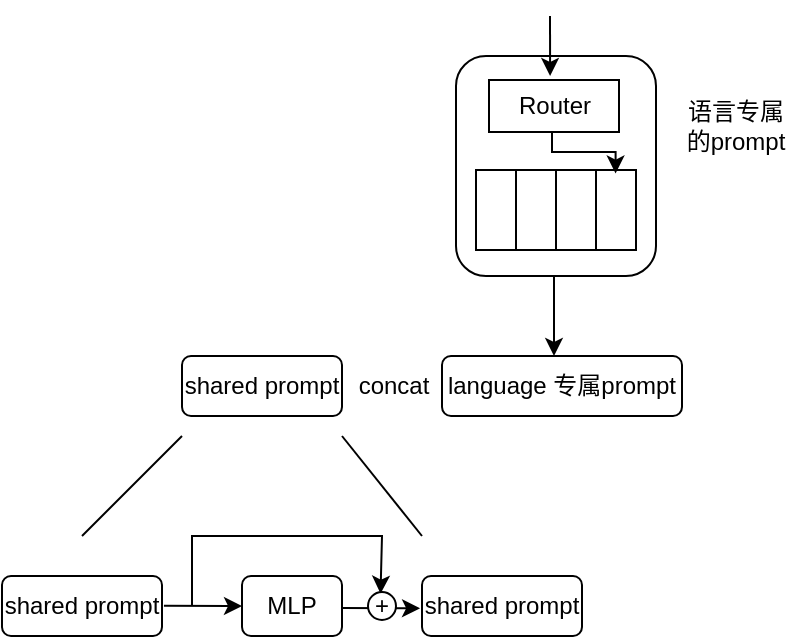 <mxfile version="22.1.16" type="device">
  <diagram name="第 1 页" id="m0UVuHAetMMKLSr2sfN5">
    <mxGraphModel dx="1421" dy="551" grid="1" gridSize="10" guides="0" tooltips="1" connect="0" arrows="1" fold="1" page="1" pageScale="1" pageWidth="3300" pageHeight="4681" background="none" math="0" shadow="0">
      <root>
        <object label="" 锁="&lt;svg t=&quot;1704634389176&quot; class=&quot;icon&quot; viewBox=&quot;0 0 1024 1024&quot; version=&quot;1.1&quot; xmlns=&quot;http://www.w3.org/2000/svg&quot; p-id=&quot;4264&quot; width=&quot;200&quot; height=&quot;200&quot;&gt;&lt;path d=&quot;M385.151 385.662l-128.895 0 0-150.378q0-49.103 19.437-91.556t53.706-74.677 80.815-50.637 101.786-18.414q49.103 0 94.625 18.414t80.815 50.637 56.264 74.677 20.971 91.556l0 150.378-123.78 0 0-121.734q0-64.448-35.804-99.74t-97.183-35.293q-55.241 0-88.999 35.293t-33.758 99.74l0 121.734zM826.054 447.041q27.62 0 47.568 19.948t19.948 47.568l0 317.123q0 27.62-9.718 51.66t-26.597 41.942-39.896 28.132-50.637 10.23l-516.603 0q-27.62 0-50.126-10.23t-38.362-27.109-24.551-39.385-8.695-48.08l0-324.284q0-27.62 19.437-47.568t47.057-19.948l61.379 0 128.895 0 255.744 0 123.78 0 61.379 0z&quot; p-id=&quot;4265&quot; data-spm-anchor-id=&quot;a313x.search_index.0.i2.64f33a81dm5s3x&quot; class=&quot;&quot;&gt;&lt;/path&gt;&lt;/svg&gt;" id="0">
          <mxCell />
        </object>
        <mxCell id="1" parent="0" />
        <mxCell id="g2NJb7oJ9SHN01yS4tF3-36" value="" style="rounded=1;whiteSpace=wrap;html=1;" parent="1" vertex="1">
          <mxGeometry x="597" y="90" width="100" height="110" as="geometry" />
        </mxCell>
        <mxCell id="g2NJb7oJ9SHN01yS4tF3-27" value="Router" style="rounded=0;whiteSpace=wrap;html=1;" parent="1" vertex="1">
          <mxGeometry x="613.5" y="102" width="65" height="26" as="geometry" />
        </mxCell>
        <mxCell id="g2NJb7oJ9SHN01yS4tF3-28" value="" style="rounded=0;whiteSpace=wrap;html=1;" parent="1" vertex="1">
          <mxGeometry x="607" y="147" width="20" height="40" as="geometry" />
        </mxCell>
        <mxCell id="g2NJb7oJ9SHN01yS4tF3-29" value="" style="rounded=0;whiteSpace=wrap;html=1;" parent="1" vertex="1">
          <mxGeometry x="627" y="147" width="20" height="40" as="geometry" />
        </mxCell>
        <mxCell id="g2NJb7oJ9SHN01yS4tF3-30" value="" style="rounded=0;whiteSpace=wrap;html=1;" parent="1" vertex="1">
          <mxGeometry x="647" y="147" width="20" height="40" as="geometry" />
        </mxCell>
        <mxCell id="g2NJb7oJ9SHN01yS4tF3-31" value="" style="rounded=0;whiteSpace=wrap;html=1;" parent="1" vertex="1">
          <mxGeometry x="667" y="147" width="20" height="40" as="geometry" />
        </mxCell>
        <mxCell id="g2NJb7oJ9SHN01yS4tF3-32" style="edgeStyle=orthogonalEdgeStyle;rounded=0;orthogonalLoop=1;jettySize=auto;html=1;entryX=0.49;entryY=0.045;entryDx=0;entryDy=0;entryPerimeter=0;" parent="1" source="g2NJb7oJ9SHN01yS4tF3-27" target="g2NJb7oJ9SHN01yS4tF3-31" edge="1">
          <mxGeometry relative="1" as="geometry">
            <Array as="points">
              <mxPoint x="645" y="138" />
              <mxPoint x="677" y="138" />
            </Array>
          </mxGeometry>
        </mxCell>
        <mxCell id="g2NJb7oJ9SHN01yS4tF3-33" value="" style="endArrow=classic;html=1;rounded=0;entryX=0.455;entryY=0.083;entryDx=0;entryDy=0;entryPerimeter=0;" parent="1" edge="1">
          <mxGeometry width="50" height="50" relative="1" as="geometry">
            <mxPoint x="644" y="70" as="sourcePoint" />
            <mxPoint x="644.05" y="99.96" as="targetPoint" />
          </mxGeometry>
        </mxCell>
        <mxCell id="g2NJb7oJ9SHN01yS4tF3-35" value="" style="endArrow=classic;html=1;rounded=0;" parent="1" edge="1">
          <mxGeometry width="50" height="50" relative="1" as="geometry">
            <mxPoint x="646" y="200" as="sourcePoint" />
            <mxPoint x="646" y="240" as="targetPoint" />
          </mxGeometry>
        </mxCell>
        <mxCell id="g2NJb7oJ9SHN01yS4tF3-38" value="语言专属的prompt" style="text;html=1;strokeColor=none;fillColor=none;align=center;verticalAlign=middle;whiteSpace=wrap;rounded=0;" parent="1" vertex="1">
          <mxGeometry x="707" y="100" width="60" height="50" as="geometry" />
        </mxCell>
        <mxCell id="g2NJb7oJ9SHN01yS4tF3-39" value="shared prompt" style="rounded=1;whiteSpace=wrap;html=1;" parent="1" vertex="1">
          <mxGeometry x="460" y="240" width="80" height="30" as="geometry" />
        </mxCell>
        <mxCell id="g2NJb7oJ9SHN01yS4tF3-40" value="language 专属prompt" style="rounded=1;whiteSpace=wrap;html=1;" parent="1" vertex="1">
          <mxGeometry x="590" y="240" width="120" height="30" as="geometry" />
        </mxCell>
        <mxCell id="g2NJb7oJ9SHN01yS4tF3-41" value="concat" style="text;html=1;strokeColor=none;fillColor=none;align=center;verticalAlign=middle;whiteSpace=wrap;rounded=0;" parent="1" vertex="1">
          <mxGeometry x="536" y="240" width="60" height="30" as="geometry" />
        </mxCell>
        <mxCell id="Jt6-zc2A6p7pggEWe3Tq-10" value="" style="endArrow=none;html=1;rounded=0;" parent="1" edge="1">
          <mxGeometry width="50" height="50" relative="1" as="geometry">
            <mxPoint x="410" y="330" as="sourcePoint" />
            <mxPoint x="460" y="280" as="targetPoint" />
          </mxGeometry>
        </mxCell>
        <mxCell id="Jt6-zc2A6p7pggEWe3Tq-11" value="" style="endArrow=none;html=1;rounded=0;" parent="1" edge="1">
          <mxGeometry width="50" height="50" relative="1" as="geometry">
            <mxPoint x="540" y="280" as="sourcePoint" />
            <mxPoint x="580" y="330" as="targetPoint" />
          </mxGeometry>
        </mxCell>
        <mxCell id="Jt6-zc2A6p7pggEWe3Tq-12" value="shared prompt" style="rounded=1;whiteSpace=wrap;html=1;" parent="1" vertex="1">
          <mxGeometry x="370" y="350" width="80" height="30" as="geometry" />
        </mxCell>
        <mxCell id="Jt6-zc2A6p7pggEWe3Tq-13" value="" style="endArrow=classic;html=1;rounded=0;exitX=1.012;exitY=0.561;exitDx=0;exitDy=0;exitPerimeter=0;" parent="1" edge="1">
          <mxGeometry width="50" height="50" relative="1" as="geometry">
            <mxPoint x="450.96" y="364.83" as="sourcePoint" />
            <mxPoint x="490" y="365" as="targetPoint" />
          </mxGeometry>
        </mxCell>
        <mxCell id="Jt6-zc2A6p7pggEWe3Tq-14" value="MLP" style="rounded=1;whiteSpace=wrap;html=1;" parent="1" vertex="1">
          <mxGeometry x="490" y="350" width="50" height="30" as="geometry" />
        </mxCell>
        <mxCell id="Jt6-zc2A6p7pggEWe3Tq-15" value="" style="endArrow=classic;html=1;rounded=0;exitX=1.012;exitY=0.561;exitDx=0;exitDy=0;exitPerimeter=0;" parent="1" edge="1">
          <mxGeometry width="50" height="50" relative="1" as="geometry">
            <mxPoint x="540" y="366.0" as="sourcePoint" />
            <mxPoint x="579.04" y="366.17" as="targetPoint" />
          </mxGeometry>
        </mxCell>
        <mxCell id="Jt6-zc2A6p7pggEWe3Tq-16" value="shared prompt" style="rounded=1;whiteSpace=wrap;html=1;" parent="1" vertex="1">
          <mxGeometry x="580" y="350" width="80" height="30" as="geometry" />
        </mxCell>
        <mxCell id="Jt6-zc2A6p7pggEWe3Tq-17" value="" style="endArrow=classic;html=1;rounded=0;entryX=0.447;entryY=0.059;entryDx=0;entryDy=0;entryPerimeter=0;" parent="1" target="Jt6-zc2A6p7pggEWe3Tq-19" edge="1">
          <mxGeometry width="50" height="50" relative="1" as="geometry">
            <mxPoint x="465" y="365" as="sourcePoint" />
            <mxPoint x="560" y="350" as="targetPoint" />
            <Array as="points">
              <mxPoint x="465" y="330" />
              <mxPoint x="560" y="330" />
            </Array>
          </mxGeometry>
        </mxCell>
        <mxCell id="Jt6-zc2A6p7pggEWe3Tq-19" value="+" style="ellipse;whiteSpace=wrap;html=1;aspect=fixed;" parent="1" vertex="1">
          <mxGeometry x="553" y="358" width="14" height="14" as="geometry" />
        </mxCell>
      </root>
    </mxGraphModel>
  </diagram>
</mxfile>
